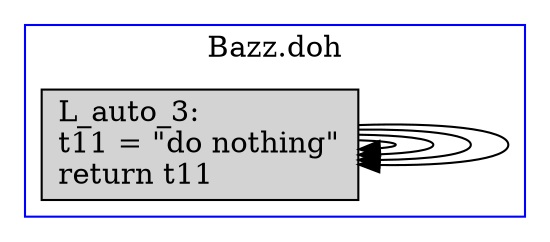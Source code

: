 digraph CFG {
    node [shape=box, style=filled, fillcolor=lightgrey];
    subgraph "cluster_Bazz_doh" {
        label="Bazz.doh";
        color=blue;
    node0 [label="L_auto_0:\lt7 = load h\li = t7\lt8 = load h\lt9 = 1\lt10 = t8 + t9\lstore t10 -> h\lreturn i\l"];
    node0 -> node0;
    }
    subgraph "cluster_Bazz_printh" {
        label="Bazz.printh";
        color=blue;
    node0 [label="L_auto_1:\lt4 = load h\lt5 = call Bazz.out_int(t4)\lt6 = 0\lreturn t6\l"];
    node0 -> node0;
    }
    subgraph "cluster_Foo_doh" {
        label="Foo.doh";
        color=blue;
    node0 [label="L_auto_2:\lt0 = load h\li = t0\lt1 = load h\lt2 = 2\lt3 = t1 + t2\lstore t3 -> h\lreturn i\l"];
    node0 -> node0;
    }
    subgraph "cluster_Main_main" {
        label="Main.main";
        color=blue;
    node0 [label="L_auto_3:\lt11 = \"do nothing\"\lreturn t11\l"];
    node0 -> node0;
    }
}

